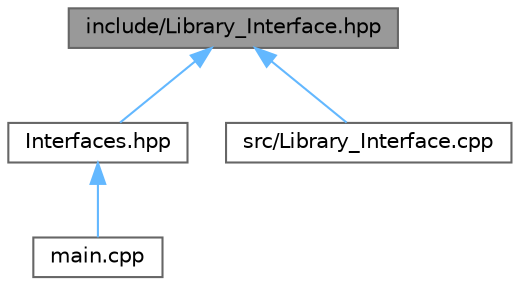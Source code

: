 digraph "include/Library_Interface.hpp"
{
 // LATEX_PDF_SIZE
  bgcolor="transparent";
  edge [fontname=Helvetica,fontsize=10,labelfontname=Helvetica,labelfontsize=10];
  node [fontname=Helvetica,fontsize=10,shape=box,height=0.2,width=0.4];
  Node1 [id="Node000001",label="include/Library_Interface.hpp",height=0.2,width=0.4,color="gray40", fillcolor="grey60", style="filled", fontcolor="black",tooltip="Interface for managing library operations."];
  Node1 -> Node2 [id="edge1_Node000001_Node000002",dir="back",color="steelblue1",style="solid",tooltip=" "];
  Node2 [id="Node000002",label="Interfaces.hpp",height=0.2,width=0.4,color="grey40", fillcolor="white", style="filled",URL="$_interfaces_8hpp.html",tooltip=" "];
  Node2 -> Node3 [id="edge2_Node000002_Node000003",dir="back",color="steelblue1",style="solid",tooltip=" "];
  Node3 [id="Node000003",label="main.cpp",height=0.2,width=0.4,color="grey40", fillcolor="white", style="filled",URL="$main_8cpp.html",tooltip="Entry point for the Library Management System."];
  Node1 -> Node4 [id="edge3_Node000001_Node000004",dir="back",color="steelblue1",style="solid",tooltip=" "];
  Node4 [id="Node000004",label="src/Library_Interface.cpp",height=0.2,width=0.4,color="grey40", fillcolor="white", style="filled",URL="$_library___interface_8cpp.html",tooltip="Implementation of the Library_Interface class."];
}
